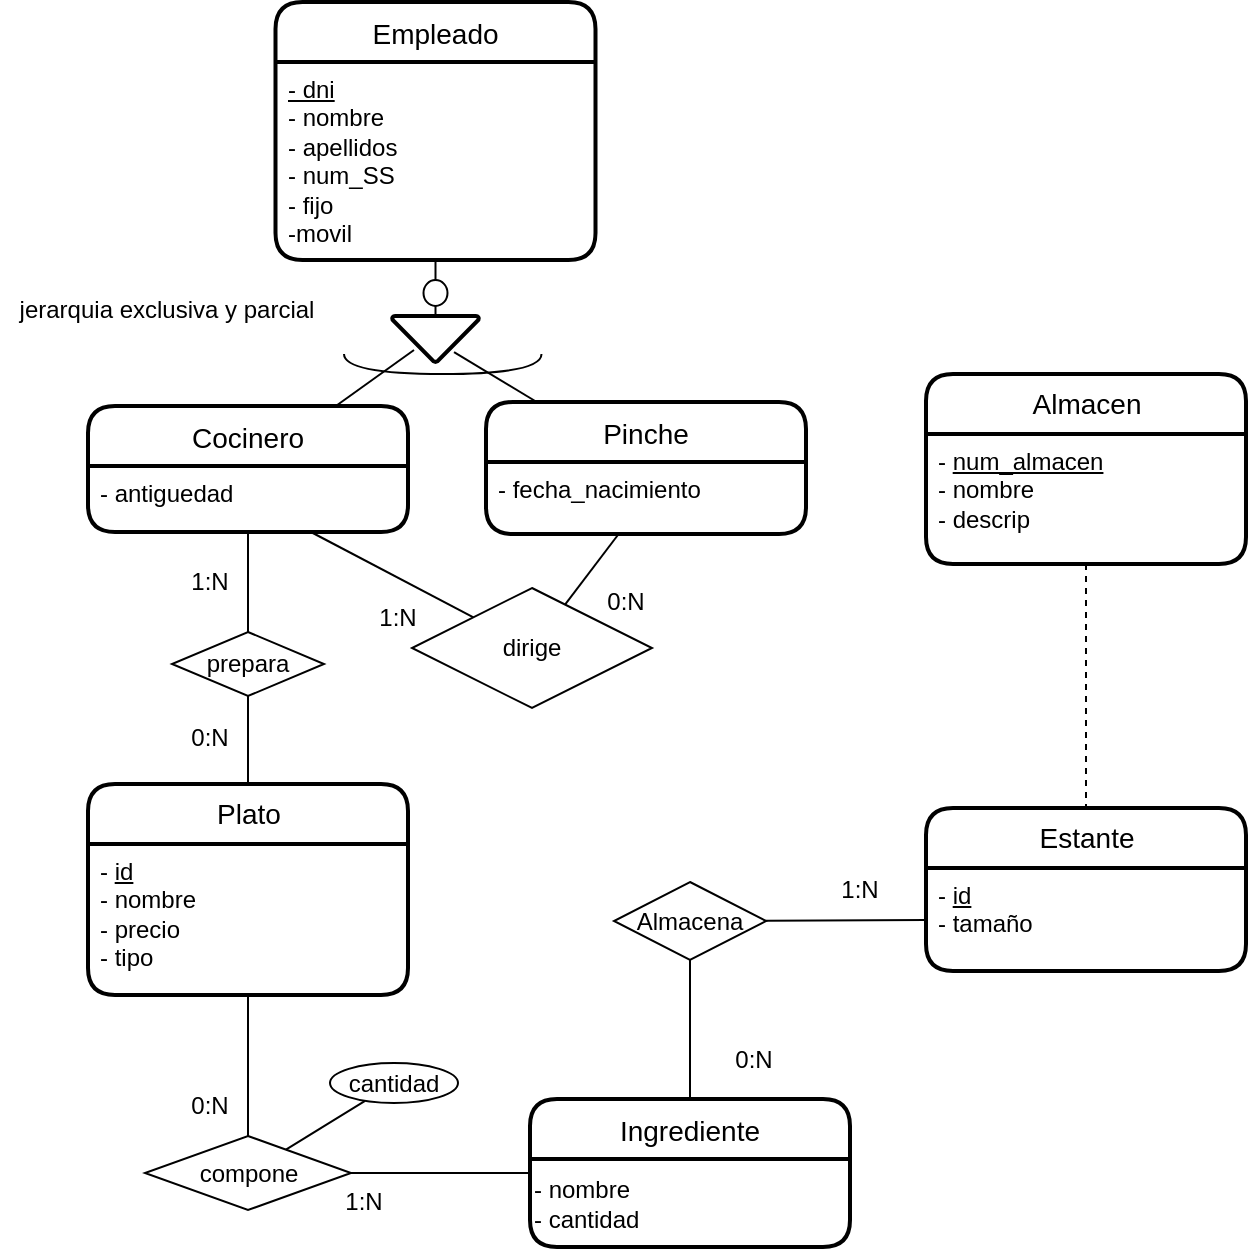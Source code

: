 <mxfile version="20.1.4" type="github">
  <diagram id="Lk7Lqhml0rDh5boo1Pj_" name="Página-1">
    <mxGraphModel dx="1358" dy="689" grid="0" gridSize="10" guides="1" tooltips="1" connect="1" arrows="1" fold="1" page="1" pageScale="1" pageWidth="827" pageHeight="1169" math="0" shadow="0">
      <root>
        <mxCell id="0" />
        <mxCell id="1" parent="0" />
        <mxCell id="gxBJ2xxgKeKaWsrndCLy-1" value="Empleado" style="swimlane;childLayout=stackLayout;horizontal=1;startSize=30;horizontalStack=0;rounded=1;fontSize=14;fontStyle=0;strokeWidth=2;resizeParent=0;resizeLast=1;shadow=0;dashed=0;align=center;" parent="1" vertex="1">
          <mxGeometry x="148.75" y="30" width="160" height="129" as="geometry" />
        </mxCell>
        <mxCell id="gxBJ2xxgKeKaWsrndCLy-2" value="&lt;u&gt;- dni&lt;/u&gt;&lt;br&gt;- nombre&lt;br&gt;- apellidos&lt;br&gt;- num_SS&lt;br&gt;- fijo&lt;br&gt;-movil" style="align=left;strokeColor=none;fillColor=none;spacingLeft=4;fontSize=12;verticalAlign=top;resizable=0;rotatable=0;part=1;fontStyle=0;html=1;" parent="gxBJ2xxgKeKaWsrndCLy-1" vertex="1">
          <mxGeometry y="30" width="160" height="99" as="geometry" />
        </mxCell>
        <mxCell id="gxBJ2xxgKeKaWsrndCLy-3" value="Cocinero" style="swimlane;childLayout=stackLayout;horizontal=1;startSize=30;horizontalStack=0;rounded=1;fontSize=14;fontStyle=0;strokeWidth=2;resizeParent=0;resizeLast=1;shadow=0;dashed=0;align=center;" parent="1" vertex="1">
          <mxGeometry x="55" y="232" width="160" height="63" as="geometry" />
        </mxCell>
        <mxCell id="gxBJ2xxgKeKaWsrndCLy-4" value="- antiguedad" style="align=left;strokeColor=none;fillColor=none;spacingLeft=4;fontSize=12;verticalAlign=top;resizable=0;rotatable=0;part=1;" parent="gxBJ2xxgKeKaWsrndCLy-3" vertex="1">
          <mxGeometry y="30" width="160" height="33" as="geometry" />
        </mxCell>
        <mxCell id="gxBJ2xxgKeKaWsrndCLy-5" value="Pinche" style="swimlane;childLayout=stackLayout;horizontal=1;startSize=30;horizontalStack=0;rounded=1;fontSize=14;fontStyle=0;strokeWidth=2;resizeParent=0;resizeLast=1;shadow=0;dashed=0;align=center;" parent="1" vertex="1">
          <mxGeometry x="254" y="230" width="160" height="66" as="geometry" />
        </mxCell>
        <mxCell id="gxBJ2xxgKeKaWsrndCLy-6" value="- fecha_nacimiento" style="align=left;strokeColor=none;fillColor=none;spacingLeft=4;fontSize=12;verticalAlign=top;resizable=0;rotatable=0;part=1;" parent="gxBJ2xxgKeKaWsrndCLy-5" vertex="1">
          <mxGeometry y="30" width="160" height="36" as="geometry" />
        </mxCell>
        <mxCell id="gxBJ2xxgKeKaWsrndCLy-9" value="" style="endArrow=none;html=1;rounded=0;entryX=0.5;entryY=0;entryDx=0;entryDy=0;entryPerimeter=0;startArrow=none;" parent="1" source="gxBJ2xxgKeKaWsrndCLy-13" target="gxBJ2xxgKeKaWsrndCLy-11" edge="1">
          <mxGeometry relative="1" as="geometry">
            <mxPoint x="333" y="169" as="sourcePoint" />
            <mxPoint x="228" y="186" as="targetPoint" />
          </mxGeometry>
        </mxCell>
        <mxCell id="gxBJ2xxgKeKaWsrndCLy-10" value="" style="endArrow=none;html=1;rounded=0;entryX=0.253;entryY=0.739;entryDx=0;entryDy=0;entryPerimeter=0;" parent="1" source="gxBJ2xxgKeKaWsrndCLy-3" target="gxBJ2xxgKeKaWsrndCLy-11" edge="1">
          <mxGeometry relative="1" as="geometry">
            <mxPoint x="333" y="169" as="sourcePoint" />
            <mxPoint x="493" y="169" as="targetPoint" />
          </mxGeometry>
        </mxCell>
        <mxCell id="gxBJ2xxgKeKaWsrndCLy-11" value="" style="strokeWidth=2;html=1;shape=mxgraph.flowchart.merge_or_storage;whiteSpace=wrap;" parent="1" vertex="1">
          <mxGeometry x="207" y="187" width="43.5" height="23" as="geometry" />
        </mxCell>
        <mxCell id="gxBJ2xxgKeKaWsrndCLy-12" value="" style="endArrow=none;html=1;rounded=0;exitX=0.713;exitY=0.783;exitDx=0;exitDy=0;exitPerimeter=0;" parent="1" source="gxBJ2xxgKeKaWsrndCLy-11" target="gxBJ2xxgKeKaWsrndCLy-5" edge="1">
          <mxGeometry relative="1" as="geometry">
            <mxPoint x="333" y="169" as="sourcePoint" />
            <mxPoint x="493" y="169" as="targetPoint" />
          </mxGeometry>
        </mxCell>
        <mxCell id="gxBJ2xxgKeKaWsrndCLy-13" value="" style="verticalLabelPosition=bottom;verticalAlign=top;html=1;shape=mxgraph.flowchart.on-page_reference;" parent="1" vertex="1">
          <mxGeometry x="222.75" y="169" width="12" height="13" as="geometry" />
        </mxCell>
        <mxCell id="gxBJ2xxgKeKaWsrndCLy-14" value="" style="endArrow=none;html=1;rounded=0;" parent="1" source="gxBJ2xxgKeKaWsrndCLy-2" target="gxBJ2xxgKeKaWsrndCLy-13" edge="1">
          <mxGeometry relative="1" as="geometry">
            <mxPoint x="228" y="158.99" as="sourcePoint" />
            <mxPoint x="228.75" y="187" as="targetPoint" />
          </mxGeometry>
        </mxCell>
        <mxCell id="gxBJ2xxgKeKaWsrndCLy-15" value="" style="shape=requiredInterface;html=1;verticalLabelPosition=bottom;sketch=0;direction=south;" parent="1" vertex="1">
          <mxGeometry x="183" y="206" width="98.75" height="10" as="geometry" />
        </mxCell>
        <mxCell id="gxBJ2xxgKeKaWsrndCLy-19" value="&lt;div&gt;jerarquia exclusiva y parcial&lt;br&gt;&lt;/div&gt;" style="text;html=1;align=center;verticalAlign=middle;resizable=0;points=[];autosize=1;strokeColor=none;fillColor=none;" parent="1" vertex="1">
          <mxGeometry x="11" y="171" width="165" height="26" as="geometry" />
        </mxCell>
        <mxCell id="gxBJ2xxgKeKaWsrndCLy-24" value="Ingrediente" style="swimlane;childLayout=stackLayout;horizontal=1;startSize=30;horizontalStack=0;rounded=1;fontSize=14;fontStyle=0;strokeWidth=2;resizeParent=0;resizeLast=1;shadow=0;dashed=0;align=center;" parent="1" vertex="1">
          <mxGeometry x="276" y="578.5" width="160" height="74" as="geometry" />
        </mxCell>
        <mxCell id="gxBJ2xxgKeKaWsrndCLy-42" value="&lt;div&gt;- nombre&lt;/div&gt;&lt;div&gt;- cantidad&lt;br&gt;&lt;/div&gt;" style="text;html=1;align=left;verticalAlign=middle;resizable=0;points=[];autosize=1;strokeColor=none;fillColor=none;" parent="gxBJ2xxgKeKaWsrndCLy-24" vertex="1">
          <mxGeometry y="30" width="160" height="44" as="geometry" />
        </mxCell>
        <mxCell id="gxBJ2xxgKeKaWsrndCLy-29" value="Plato" style="swimlane;childLayout=stackLayout;horizontal=1;startSize=30;horizontalStack=0;rounded=1;fontSize=14;fontStyle=0;strokeWidth=2;resizeParent=0;resizeLast=1;shadow=0;dashed=0;align=center;html=1;" parent="1" vertex="1">
          <mxGeometry x="55" y="421" width="160" height="105.5" as="geometry" />
        </mxCell>
        <mxCell id="gxBJ2xxgKeKaWsrndCLy-30" value="&lt;div&gt;- &lt;u&gt;id&lt;/u&gt;&lt;/div&gt;&lt;div&gt;- nombre&lt;/div&gt;&lt;div&gt;- precio&lt;/div&gt;&lt;div&gt;- tipo&lt;br&gt;&lt;/div&gt;" style="align=left;strokeColor=none;fillColor=none;spacingLeft=4;fontSize=12;verticalAlign=top;resizable=0;rotatable=0;part=1;html=1;" parent="gxBJ2xxgKeKaWsrndCLy-29" vertex="1">
          <mxGeometry y="30" width="160" height="75.5" as="geometry" />
        </mxCell>
        <mxCell id="gxBJ2xxgKeKaWsrndCLy-31" value="" style="endArrow=none;html=1;rounded=0;" parent="1" source="gxBJ2xxgKeKaWsrndCLy-32" target="gxBJ2xxgKeKaWsrndCLy-29" edge="1">
          <mxGeometry relative="1" as="geometry">
            <mxPoint x="362" y="429" as="sourcePoint" />
            <mxPoint x="522" y="429" as="targetPoint" />
          </mxGeometry>
        </mxCell>
        <mxCell id="gxBJ2xxgKeKaWsrndCLy-32" value="prepara" style="shape=rhombus;perimeter=rhombusPerimeter;whiteSpace=wrap;html=1;align=center;" parent="1" vertex="1">
          <mxGeometry x="97" y="345" width="76" height="32" as="geometry" />
        </mxCell>
        <mxCell id="gxBJ2xxgKeKaWsrndCLy-33" value="Almacen" style="swimlane;childLayout=stackLayout;horizontal=1;startSize=30;horizontalStack=0;rounded=1;fontSize=14;fontStyle=0;strokeWidth=2;resizeParent=0;resizeLast=1;shadow=0;dashed=0;align=center;html=1;" parent="1" vertex="1">
          <mxGeometry x="474" y="216" width="160" height="95" as="geometry" />
        </mxCell>
        <mxCell id="gxBJ2xxgKeKaWsrndCLy-34" value="&lt;div&gt;- &lt;u&gt;num_almacen&lt;/u&gt;&lt;/div&gt;&lt;div&gt;- nombre&lt;/div&gt;&lt;div&gt;- descrip&lt;br&gt;&lt;/div&gt;" style="align=left;strokeColor=none;fillColor=none;spacingLeft=4;fontSize=12;verticalAlign=top;resizable=0;rotatable=0;part=1;html=1;" parent="gxBJ2xxgKeKaWsrndCLy-33" vertex="1">
          <mxGeometry y="30" width="160" height="65" as="geometry" />
        </mxCell>
        <mxCell id="gxBJ2xxgKeKaWsrndCLy-37" value="Estante" style="swimlane;childLayout=stackLayout;horizontal=1;startSize=30;horizontalStack=0;rounded=1;fontSize=14;fontStyle=0;strokeWidth=2;resizeParent=0;resizeLast=1;shadow=0;dashed=0;align=center;html=1;" parent="1" vertex="1">
          <mxGeometry x="474" y="433" width="160" height="81.5" as="geometry" />
        </mxCell>
        <mxCell id="gxBJ2xxgKeKaWsrndCLy-38" value="&lt;div&gt;- &lt;u&gt;id&lt;/u&gt;&lt;/div&gt;&lt;div&gt;- tamaño&lt;br&gt;&lt;/div&gt;" style="align=left;strokeColor=none;fillColor=none;spacingLeft=4;fontSize=12;verticalAlign=top;resizable=0;rotatable=0;part=1;html=1;" parent="gxBJ2xxgKeKaWsrndCLy-37" vertex="1">
          <mxGeometry y="30" width="160" height="51.5" as="geometry" />
        </mxCell>
        <mxCell id="gxBJ2xxgKeKaWsrndCLy-39" value="" style="endArrow=none;html=1;rounded=0;" parent="1" source="gxBJ2xxgKeKaWsrndCLy-4" target="gxBJ2xxgKeKaWsrndCLy-41" edge="1">
          <mxGeometry relative="1" as="geometry">
            <mxPoint x="360" y="412" as="sourcePoint" />
            <mxPoint x="246" y="356" as="targetPoint" />
          </mxGeometry>
        </mxCell>
        <mxCell id="gxBJ2xxgKeKaWsrndCLy-40" value="" style="endArrow=none;html=1;rounded=0;" parent="1" source="gxBJ2xxgKeKaWsrndCLy-6" target="gxBJ2xxgKeKaWsrndCLy-41" edge="1">
          <mxGeometry relative="1" as="geometry">
            <mxPoint x="360" y="412" as="sourcePoint" />
            <mxPoint x="321" y="345" as="targetPoint" />
          </mxGeometry>
        </mxCell>
        <mxCell id="gxBJ2xxgKeKaWsrndCLy-41" value="dirige" style="shape=rhombus;perimeter=rhombusPerimeter;whiteSpace=wrap;html=1;align=center;" parent="1" vertex="1">
          <mxGeometry x="217" y="323" width="120" height="60" as="geometry" />
        </mxCell>
        <mxCell id="gxBJ2xxgKeKaWsrndCLy-43" value="" style="endArrow=none;html=1;rounded=0;startArrow=none;" parent="1" source="gxBJ2xxgKeKaWsrndCLy-49" target="gxBJ2xxgKeKaWsrndCLy-38" edge="1">
          <mxGeometry relative="1" as="geometry">
            <mxPoint x="360" y="495" as="sourcePoint" />
            <mxPoint x="520" y="495" as="targetPoint" />
          </mxGeometry>
        </mxCell>
        <mxCell id="gxBJ2xxgKeKaWsrndCLy-44" value="" style="endArrow=none;html=1;rounded=0;startArrow=none;" parent="1" source="gxBJ2xxgKeKaWsrndCLy-46" target="gxBJ2xxgKeKaWsrndCLy-24" edge="1">
          <mxGeometry relative="1" as="geometry">
            <mxPoint x="182" y="526" as="sourcePoint" />
            <mxPoint x="520" y="495" as="targetPoint" />
          </mxGeometry>
        </mxCell>
        <mxCell id="gxBJ2xxgKeKaWsrndCLy-45" value="" style="endArrow=none;html=1;rounded=0;startArrow=none;dashed=1;" parent="1" source="gxBJ2xxgKeKaWsrndCLy-34" target="gxBJ2xxgKeKaWsrndCLy-37" edge="1">
          <mxGeometry relative="1" as="geometry">
            <mxPoint x="637" y="357" as="sourcePoint" />
            <mxPoint x="520" y="461" as="targetPoint" />
          </mxGeometry>
        </mxCell>
        <mxCell id="gxBJ2xxgKeKaWsrndCLy-46" value="compone" style="shape=rhombus;perimeter=rhombusPerimeter;whiteSpace=wrap;html=1;align=center;" parent="1" vertex="1">
          <mxGeometry x="83.5" y="597" width="103" height="37" as="geometry" />
        </mxCell>
        <mxCell id="gxBJ2xxgKeKaWsrndCLy-47" value="" style="endArrow=none;html=1;rounded=0;" parent="1" source="gxBJ2xxgKeKaWsrndCLy-30" target="gxBJ2xxgKeKaWsrndCLy-46" edge="1">
          <mxGeometry relative="1" as="geometry">
            <mxPoint x="175" y="526.5" as="sourcePoint" />
            <mxPoint x="276" y="606.5" as="targetPoint" />
          </mxGeometry>
        </mxCell>
        <mxCell id="gxBJ2xxgKeKaWsrndCLy-49" value="Almacena" style="shape=rhombus;perimeter=rhombusPerimeter;whiteSpace=wrap;html=1;align=center;" parent="1" vertex="1">
          <mxGeometry x="318" y="470" width="76" height="39" as="geometry" />
        </mxCell>
        <mxCell id="gxBJ2xxgKeKaWsrndCLy-50" value="" style="endArrow=none;html=1;rounded=0;" parent="1" source="gxBJ2xxgKeKaWsrndCLy-24" target="gxBJ2xxgKeKaWsrndCLy-49" edge="1">
          <mxGeometry relative="1" as="geometry">
            <mxPoint x="438.08" y="633.004" as="sourcePoint" />
            <mxPoint x="526" y="484.5" as="targetPoint" />
          </mxGeometry>
        </mxCell>
        <mxCell id="gxBJ2xxgKeKaWsrndCLy-55" value="" style="endArrow=none;html=1;rounded=0;" parent="1" source="gxBJ2xxgKeKaWsrndCLy-46" target="gxBJ2xxgKeKaWsrndCLy-56" edge="1">
          <mxGeometry relative="1" as="geometry">
            <mxPoint x="359" y="509" as="sourcePoint" />
            <mxPoint x="266" y="553" as="targetPoint" />
          </mxGeometry>
        </mxCell>
        <mxCell id="gxBJ2xxgKeKaWsrndCLy-56" value="cantidad" style="ellipse;whiteSpace=wrap;html=1;align=center;" parent="1" vertex="1">
          <mxGeometry x="176" y="560.5" width="64" height="20" as="geometry" />
        </mxCell>
        <mxCell id="PXs-rtgb1vPynmjCZgST-2" value="" style="endArrow=none;html=1;rounded=0;" edge="1" parent="1" source="gxBJ2xxgKeKaWsrndCLy-4" target="gxBJ2xxgKeKaWsrndCLy-32">
          <mxGeometry relative="1" as="geometry">
            <mxPoint x="147.583" y="385.824" as="sourcePoint" />
            <mxPoint x="138" y="360" as="targetPoint" />
          </mxGeometry>
        </mxCell>
        <mxCell id="PXs-rtgb1vPynmjCZgST-6" value="0:N" style="text;html=1;strokeColor=none;fillColor=none;align=center;verticalAlign=middle;whiteSpace=wrap;rounded=0;" vertex="1" parent="1">
          <mxGeometry x="86" y="567" width="60" height="30" as="geometry" />
        </mxCell>
        <mxCell id="PXs-rtgb1vPynmjCZgST-7" value="1:N" style="text;html=1;strokeColor=none;fillColor=none;align=center;verticalAlign=middle;whiteSpace=wrap;rounded=0;" vertex="1" parent="1">
          <mxGeometry x="162.75" y="615" width="60" height="30" as="geometry" />
        </mxCell>
        <mxCell id="PXs-rtgb1vPynmjCZgST-8" value="1:N" style="text;html=1;strokeColor=none;fillColor=none;align=center;verticalAlign=middle;whiteSpace=wrap;rounded=0;" vertex="1" parent="1">
          <mxGeometry x="180" y="323" width="60" height="30" as="geometry" />
        </mxCell>
        <mxCell id="PXs-rtgb1vPynmjCZgST-9" value="1:N" style="text;html=1;strokeColor=none;fillColor=none;align=center;verticalAlign=middle;whiteSpace=wrap;rounded=0;" vertex="1" parent="1">
          <mxGeometry x="86" y="305" width="60" height="30" as="geometry" />
        </mxCell>
        <mxCell id="PXs-rtgb1vPynmjCZgST-10" value="0:N" style="text;html=1;strokeColor=none;fillColor=none;align=center;verticalAlign=middle;whiteSpace=wrap;rounded=0;" vertex="1" parent="1">
          <mxGeometry x="86" y="383" width="60" height="30" as="geometry" />
        </mxCell>
        <mxCell id="PXs-rtgb1vPynmjCZgST-11" value="1:N" style="text;html=1;strokeColor=none;fillColor=none;align=center;verticalAlign=middle;whiteSpace=wrap;rounded=0;" vertex="1" parent="1">
          <mxGeometry x="411" y="458.75" width="60" height="30" as="geometry" />
        </mxCell>
        <mxCell id="PXs-rtgb1vPynmjCZgST-12" value="0:N" style="text;html=1;strokeColor=none;fillColor=none;align=center;verticalAlign=middle;whiteSpace=wrap;rounded=0;" vertex="1" parent="1">
          <mxGeometry x="358" y="544" width="60" height="30" as="geometry" />
        </mxCell>
        <mxCell id="PXs-rtgb1vPynmjCZgST-13" value="0:N" style="text;html=1;strokeColor=none;fillColor=none;align=center;verticalAlign=middle;whiteSpace=wrap;rounded=0;" vertex="1" parent="1">
          <mxGeometry x="294" y="315" width="60" height="30" as="geometry" />
        </mxCell>
      </root>
    </mxGraphModel>
  </diagram>
</mxfile>
